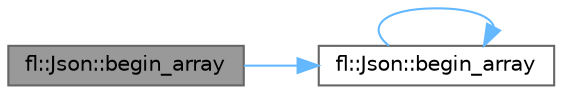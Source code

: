 digraph "fl::Json::begin_array"
{
 // INTERACTIVE_SVG=YES
 // LATEX_PDF_SIZE
  bgcolor="transparent";
  edge [fontname=Helvetica,fontsize=10,labelfontname=Helvetica,labelfontsize=10];
  node [fontname=Helvetica,fontsize=10,shape=box,height=0.2,width=0.4];
  rankdir="LR";
  Node1 [id="Node000001",label="fl::Json::begin_array",height=0.2,width=0.4,color="gray40", fillcolor="grey60", style="filled", fontcolor="black",tooltip=" "];
  Node1 -> Node2 [id="edge1_Node000001_Node000002",color="steelblue1",style="solid",tooltip=" "];
  Node2 [id="Node000002",label="fl::Json::begin_array",height=0.2,width=0.4,color="grey40", fillcolor="white", style="filled",URL="$d4/d13/classfl_1_1_json_a3d249250bfc4213964277ea103c45f3e.html#a3d249250bfc4213964277ea103c45f3e",tooltip=" "];
  Node2 -> Node2 [id="edge2_Node000002_Node000002",color="steelblue1",style="solid",tooltip=" "];
}
